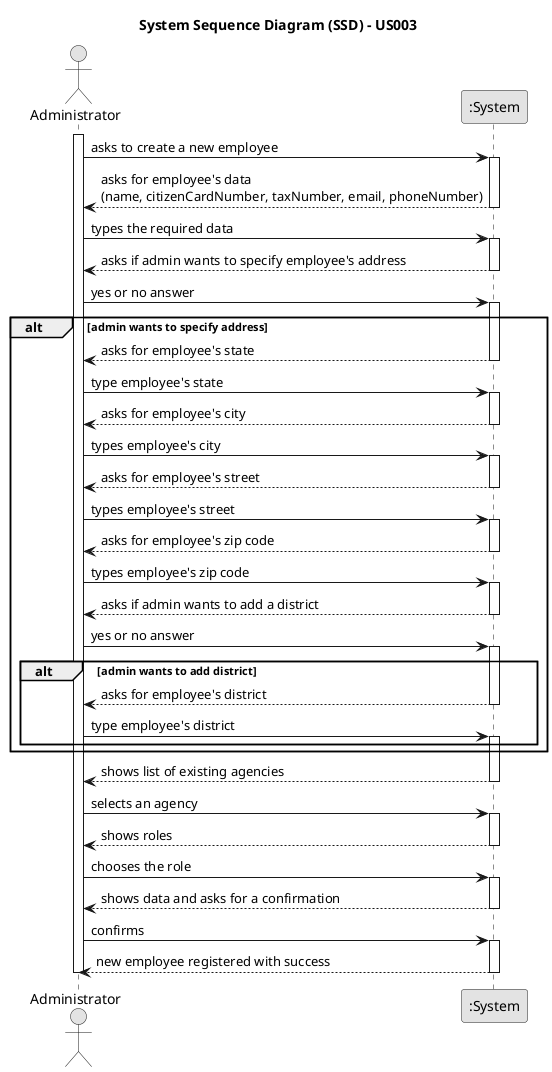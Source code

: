 @startuml
skinparam monochrome true
skinparam packageStyle rectangle
skinparam shadowing false

title System Sequence Diagram (SSD) - US003
actor Administrator as Admin

activate Admin
Admin -> ":System" : asks to create a new employee
activate ":System"

":System"--> Admin : asks for employee's data\n(name, citizenCardNumber, taxNumber, email, phoneNumber)
deactivate ":System"

Admin -> ":System" : types the required data
activate ":System"

":System" --> Admin : asks if admin wants to specify employee's address
deactivate ":System"

Admin -> ":System" : yes or no answer
activate ":System"

alt admin wants to specify address

":System" --> Admin : asks for employee's state
deactivate ":System"

Admin -> ":System" : type employee's state
activate ":System"

":System" --> Admin : asks for employee's city
deactivate ":System"

Admin -> ":System" : types employee's city
activate ":System"

":System" --> Admin : asks for employee's street
deactivate ":System"

Admin -> ":System" : types employee's street
activate ":System"

":System" --> Admin : asks for employee's zip code
deactivate ":System"

Admin -> ":System" : types employee's zip code
activate ":System"

":System" --> Admin : asks if admin wants to add a district
deactivate ":System"

Admin -> ":System" : yes or no answer
activate ":System"

alt admin wants to add district

":System" --> Admin : asks for employee's district
deactivate ":System"

Admin -> ":System" : type employee's district
activate ":System"

end alt

end alt

":System" --> Admin : shows list of existing agencies
deactivate ":System"

Admin -> ":System" : selects an agency
activate ":System"

":System" --> Admin : shows roles
deactivate ":System"

Admin -> ":System" : chooses the role
activate ":System"


":System"-->Admin : shows data and asks for a confirmation
deactivate ":System"

Admin -> ":System" : confirms
activate ":System"

":System" --> Admin : new employee registered with success
deactivate ":System"

deactivate Admin
@enduml